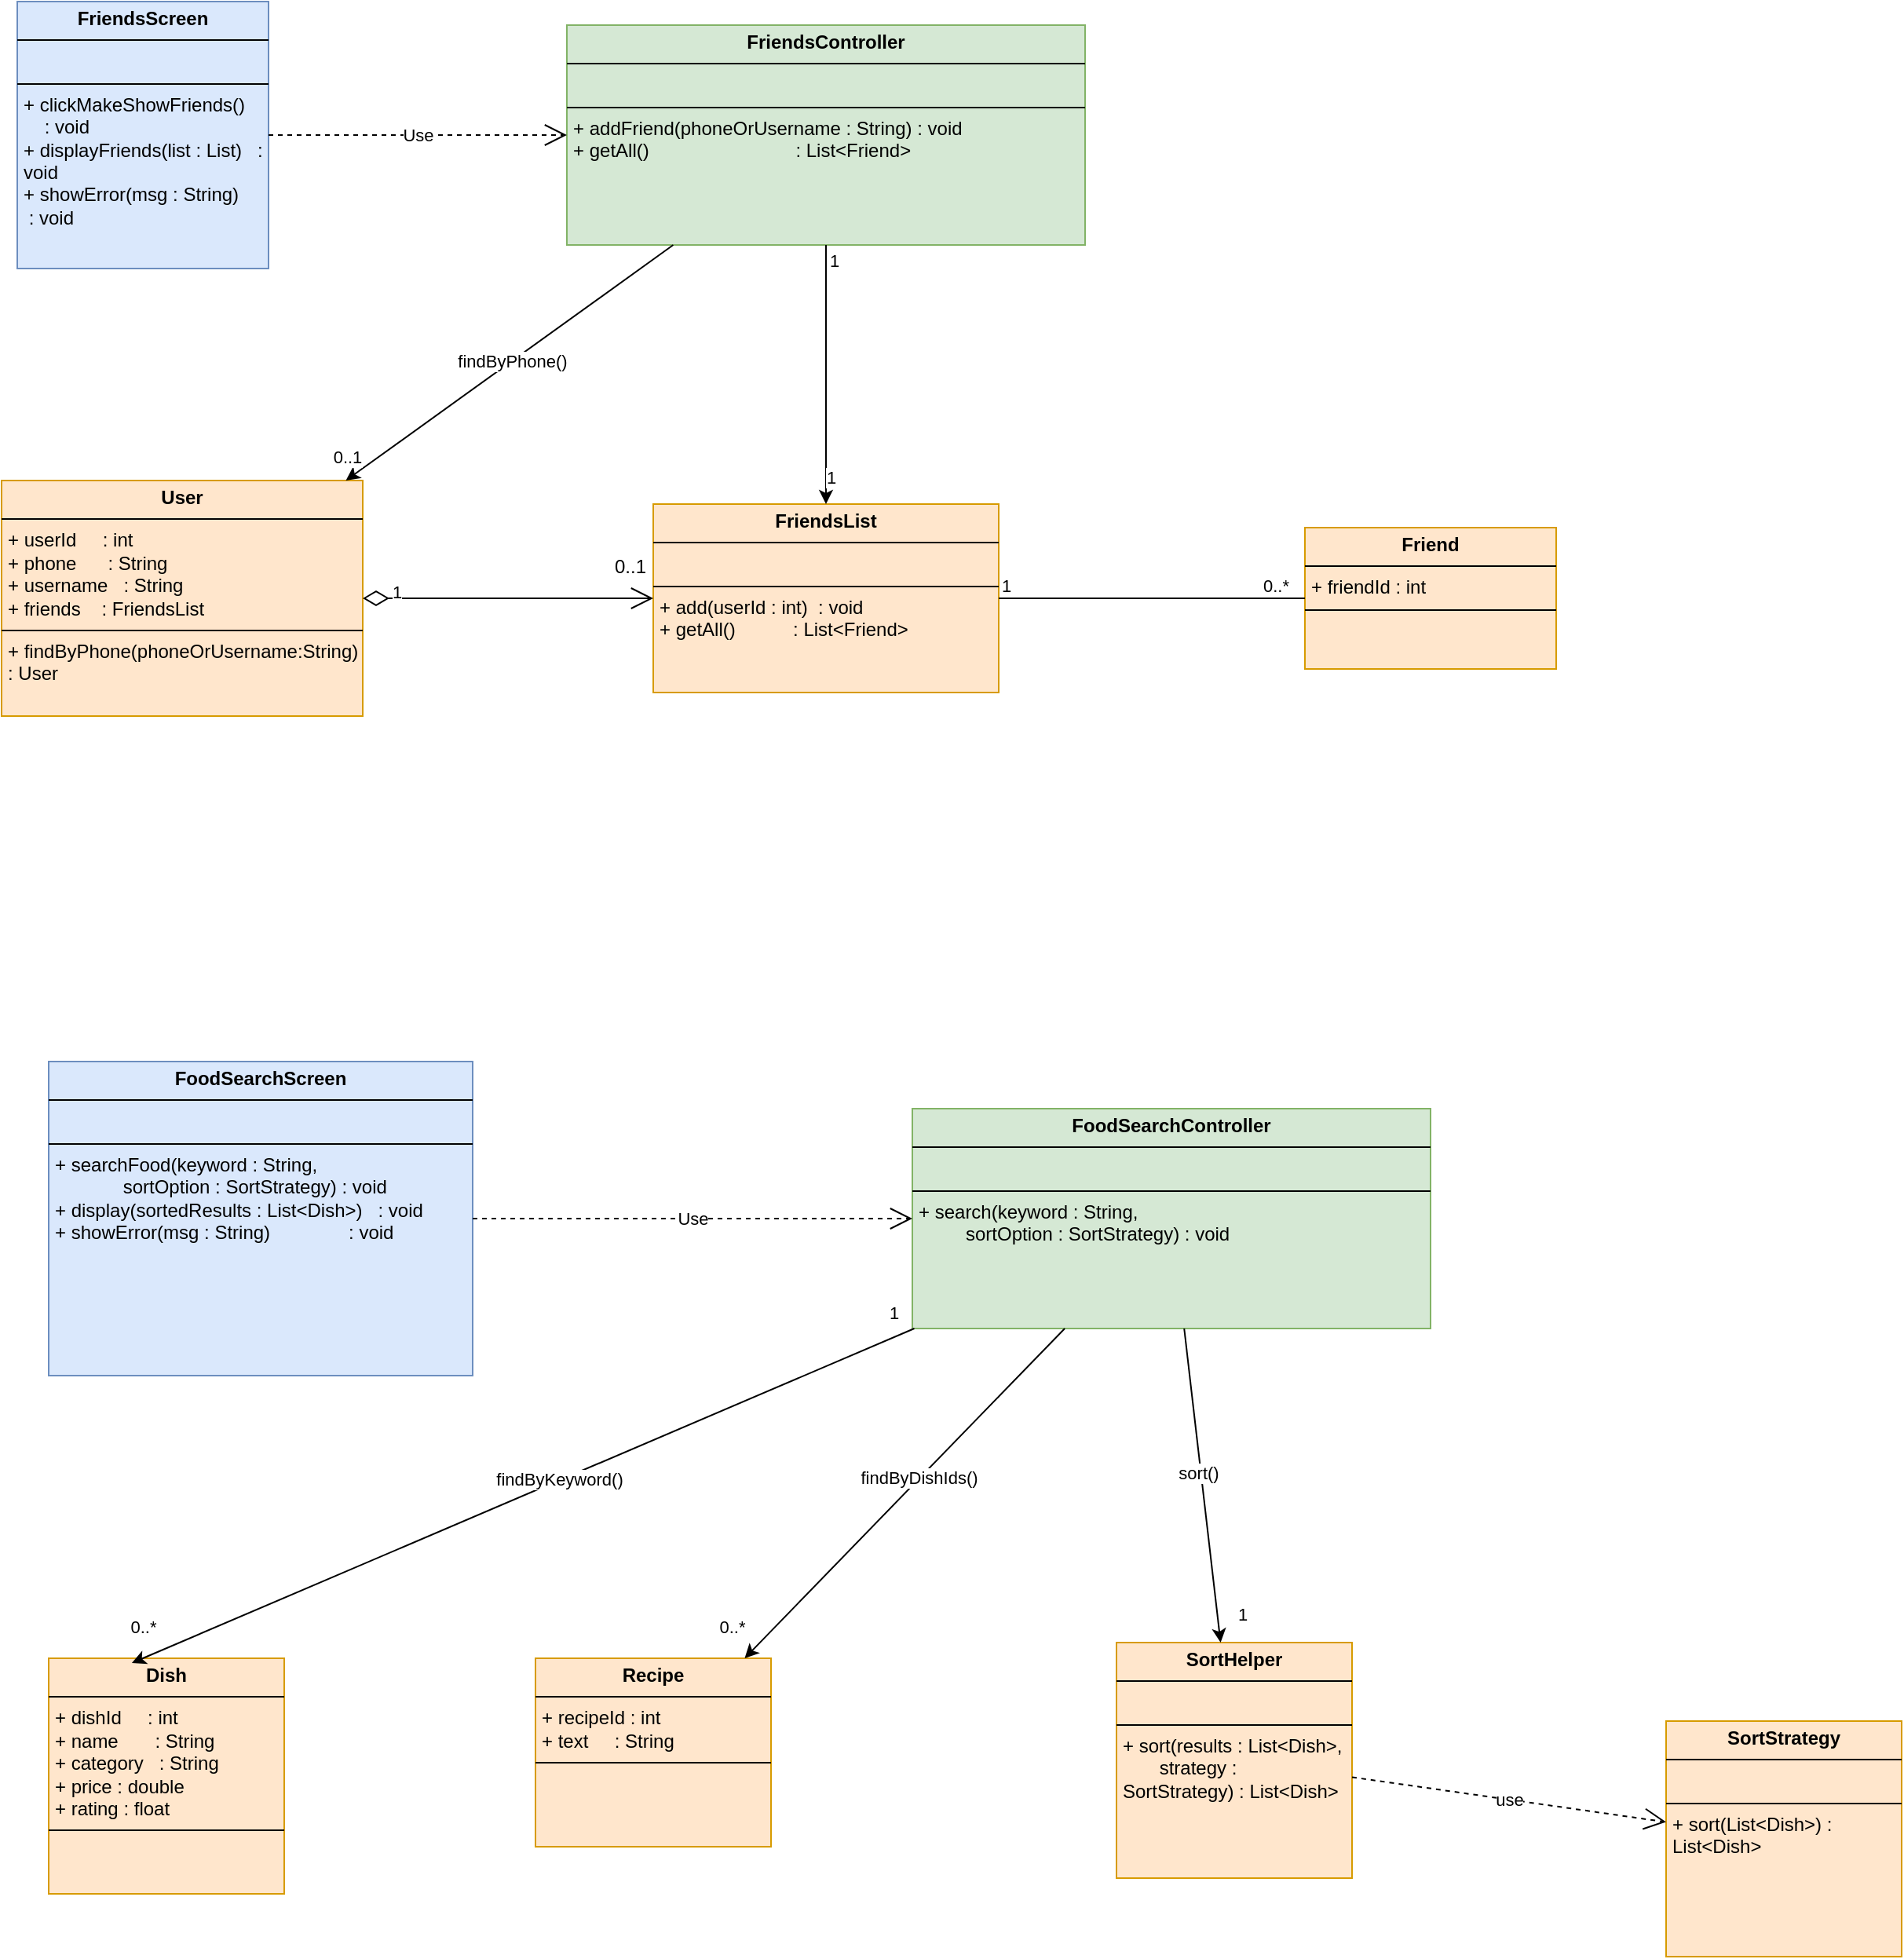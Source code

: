 <mxfile version="27.0.2">
  <diagram id="C5RBs43oDa-KdzZeNtuy" name="Page-1">
    <mxGraphModel dx="1426" dy="849" grid="1" gridSize="10" guides="1" tooltips="1" connect="1" arrows="1" fold="1" page="1" pageScale="1" pageWidth="827" pageHeight="1169" math="0" shadow="0">
      <root>
        <mxCell id="WIyWlLk6GJQsqaUBKTNV-0" />
        <mxCell id="WIyWlLk6GJQsqaUBKTNV-1" parent="WIyWlLk6GJQsqaUBKTNV-0" />
        <mxCell id="2RWeuXs_AZm_0LKJR2-6-0" value="&lt;p style=&quot;margin:0px;margin-top:4px;text-align:center;&quot;&gt;&lt;b&gt;FriendsScreen&lt;/b&gt;&lt;/p&gt;&lt;hr size=&quot;1&quot; style=&quot;border-style:solid;&quot;&gt;&lt;p style=&quot;margin:0px;margin-left:4px;&quot;&gt;&lt;br&gt;&lt;/p&gt;&lt;hr size=&quot;1&quot; style=&quot;border-style:solid;&quot;&gt;&lt;p style=&quot;margin:0px;margin-left:4px;&quot;&gt;&lt;span style=&quot;background-color: transparent; color: light-dark(rgb(0, 0, 0), rgb(255, 255, 255));&quot;&gt;+ clickMakeShowFriends()&amp;nbsp; &amp;nbsp; &amp;nbsp; &amp;nbsp; : void&lt;/span&gt;&lt;/p&gt;&lt;p style=&quot;margin:0px;margin-left:4px;&quot;&gt;+ displayFriends(list : List)&amp;nbsp; &amp;nbsp;: void&lt;/p&gt;&lt;p style=&quot;margin:0px;margin-left:4px;&quot;&gt;+ showError(msg : String)&amp;nbsp; &amp;nbsp; &amp;nbsp; &amp;nbsp;: void&lt;/p&gt;" style="verticalAlign=top;align=left;overflow=fill;html=1;whiteSpace=wrap;fillColor=#dae8fc;strokeColor=#6c8ebf;" vertex="1" parent="WIyWlLk6GJQsqaUBKTNV-1">
          <mxGeometry x="110" y="45" width="160" height="170" as="geometry" />
        </mxCell>
        <mxCell id="2RWeuXs_AZm_0LKJR2-6-1" value="&lt;p style=&quot;margin:0px;margin-top:4px;text-align:center;&quot;&gt;&lt;b&gt;FriendsController&lt;/b&gt;&lt;/p&gt;&lt;hr size=&quot;1&quot; style=&quot;border-style:solid;&quot;&gt;&lt;p style=&quot;margin:0px;margin-left:4px;&quot;&gt;&lt;br&gt;&lt;/p&gt;&lt;hr size=&quot;1&quot; style=&quot;border-style:solid;&quot;&gt;&lt;p style=&quot;margin:0px;margin-left:4px;&quot;&gt;&lt;span style=&quot;background-color: transparent;&quot;&gt;+ addFriend(phoneOrUsername : String) : void&lt;/span&gt;&lt;/p&gt;&lt;p style=&quot;margin:0px;margin-left:4px;&quot;&gt;+ getAll()&amp;nbsp; &amp;nbsp; &amp;nbsp; &amp;nbsp; &amp;nbsp; &amp;nbsp; &amp;nbsp; &amp;nbsp; &amp;nbsp; &amp;nbsp; &amp;nbsp; &amp;nbsp; &amp;nbsp; &amp;nbsp; : List&amp;lt;Friend&amp;gt;&lt;/p&gt;" style="verticalAlign=top;align=left;overflow=fill;html=1;whiteSpace=wrap;fillColor=#d5e8d4;strokeColor=#82b366;" vertex="1" parent="WIyWlLk6GJQsqaUBKTNV-1">
          <mxGeometry x="460" y="60" width="330" height="140" as="geometry" />
        </mxCell>
        <mxCell id="2RWeuXs_AZm_0LKJR2-6-5" value="&lt;p style=&quot;margin:0px;margin-top:4px;text-align:center;&quot;&gt;&lt;b&gt;User&lt;/b&gt;&lt;/p&gt;&lt;hr size=&quot;1&quot; style=&quot;border-style:solid;&quot;&gt;&lt;p style=&quot;margin:0px;margin-left:4px;&quot;&gt;&lt;span style=&quot;background-color: transparent;&quot;&gt;+ userId&amp;nbsp; &amp;nbsp; &amp;nbsp;: int&lt;/span&gt;&lt;/p&gt;&lt;p style=&quot;margin:0px;margin-left:4px;&quot;&gt;+ phone&amp;nbsp; &amp;nbsp; &amp;nbsp; : String&lt;/p&gt;&lt;p style=&quot;margin:0px;margin-left:4px;&quot;&gt;+ username&amp;nbsp; &amp;nbsp;: String&lt;/p&gt;&lt;p style=&quot;margin:0px;margin-left:4px;&quot;&gt;+ friends&amp;nbsp; &amp;nbsp; : FriendsList&amp;nbsp;&lt;/p&gt;&lt;hr size=&quot;1&quot; style=&quot;border-style:solid;&quot;&gt;&lt;p style=&quot;margin:0px;margin-left:4px;&quot;&gt;+ findByPhone(phoneOrUsername:String) : User&lt;/p&gt;" style="verticalAlign=top;align=left;overflow=fill;html=1;whiteSpace=wrap;fillColor=#ffe6cc;strokeColor=#d79b00;" vertex="1" parent="WIyWlLk6GJQsqaUBKTNV-1">
          <mxGeometry x="100" y="350" width="230" height="150" as="geometry" />
        </mxCell>
        <mxCell id="2RWeuXs_AZm_0LKJR2-6-6" value="&lt;p style=&quot;margin:0px;margin-top:4px;text-align:center;&quot;&gt;&lt;b&gt;FriendsList&lt;/b&gt;&lt;/p&gt;&lt;hr size=&quot;1&quot; style=&quot;border-style:solid;&quot;&gt;&lt;p style=&quot;margin:0px;margin-left:4px;&quot;&gt;&lt;br&gt;&lt;/p&gt;&lt;hr size=&quot;1&quot; style=&quot;border-style:solid;&quot;&gt;&lt;p style=&quot;margin:0px;margin-left:4px;&quot;&gt;&lt;span style=&quot;background-color: transparent;&quot;&gt;+ add(userId : int)&amp;nbsp; : void&lt;/span&gt;&lt;/p&gt;&lt;p style=&quot;margin:0px;margin-left:4px;&quot;&gt;+ getAll()&amp;nbsp; &amp;nbsp; &amp;nbsp; &amp;nbsp; &amp;nbsp; &amp;nbsp;: List&amp;lt;Friend&amp;gt;&lt;/p&gt;" style="verticalAlign=top;align=left;overflow=fill;html=1;whiteSpace=wrap;fillColor=#ffe6cc;strokeColor=#d79b00;" vertex="1" parent="WIyWlLk6GJQsqaUBKTNV-1">
          <mxGeometry x="515" y="365" width="220" height="120" as="geometry" />
        </mxCell>
        <mxCell id="2RWeuXs_AZm_0LKJR2-6-7" value="&lt;p style=&quot;margin:0px;margin-top:4px;text-align:center;&quot;&gt;&lt;b&gt;Friend&lt;/b&gt;&lt;/p&gt;&lt;hr size=&quot;1&quot; style=&quot;border-style:solid;&quot;&gt;&lt;p style=&quot;margin:0px;margin-left:4px;&quot;&gt;+ friendId : int&lt;/p&gt;&lt;hr size=&quot;1&quot; style=&quot;border-style:solid;&quot;&gt;&lt;p style=&quot;margin:0px;margin-left:4px;&quot;&gt;&lt;br&gt;&lt;/p&gt;" style="verticalAlign=top;align=left;overflow=fill;html=1;whiteSpace=wrap;fillColor=#ffe6cc;strokeColor=#d79b00;" vertex="1" parent="WIyWlLk6GJQsqaUBKTNV-1">
          <mxGeometry x="930" y="380" width="160" height="90" as="geometry" />
        </mxCell>
        <mxCell id="2RWeuXs_AZm_0LKJR2-6-8" value="Use" style="endArrow=open;endSize=12;dashed=1;html=1;rounded=0;" edge="1" parent="WIyWlLk6GJQsqaUBKTNV-1" source="2RWeuXs_AZm_0LKJR2-6-0" target="2RWeuXs_AZm_0LKJR2-6-1">
          <mxGeometry width="160" relative="1" as="geometry">
            <mxPoint x="330" y="240" as="sourcePoint" />
            <mxPoint x="490" y="240" as="targetPoint" />
          </mxGeometry>
        </mxCell>
        <mxCell id="2RWeuXs_AZm_0LKJR2-6-9" value="" style="endArrow=classic;html=1;rounded=0;" edge="1" parent="WIyWlLk6GJQsqaUBKTNV-1" source="2RWeuXs_AZm_0LKJR2-6-1" target="2RWeuXs_AZm_0LKJR2-6-5">
          <mxGeometry width="50" height="50" relative="1" as="geometry">
            <mxPoint x="390" y="360" as="sourcePoint" />
            <mxPoint x="440" y="310" as="targetPoint" />
          </mxGeometry>
        </mxCell>
        <mxCell id="2RWeuXs_AZm_0LKJR2-6-33" value="findByPhone()" style="edgeLabel;html=1;align=center;verticalAlign=middle;resizable=0;points=[];" vertex="1" connectable="0" parent="2RWeuXs_AZm_0LKJR2-6-9">
          <mxGeometry x="-0.014" relative="1" as="geometry">
            <mxPoint as="offset" />
          </mxGeometry>
        </mxCell>
        <mxCell id="2RWeuXs_AZm_0LKJR2-6-39" value="0..1" style="edgeLabel;html=1;align=center;verticalAlign=middle;resizable=0;points=[];" vertex="1" connectable="0" parent="2RWeuXs_AZm_0LKJR2-6-9">
          <mxGeometry x="0.82" y="-2" relative="1" as="geometry">
            <mxPoint x="-17" as="offset" />
          </mxGeometry>
        </mxCell>
        <mxCell id="2RWeuXs_AZm_0LKJR2-6-10" value="1" style="endArrow=open;html=1;endSize=12;startArrow=diamondThin;startSize=14;startFill=0;edgeStyle=orthogonalEdgeStyle;align=left;verticalAlign=bottom;rounded=0;" edge="1" parent="WIyWlLk6GJQsqaUBKTNV-1" source="2RWeuXs_AZm_0LKJR2-6-5" target="2RWeuXs_AZm_0LKJR2-6-6">
          <mxGeometry x="-0.822" y="-5" relative="1" as="geometry">
            <mxPoint x="430" y="290" as="sourcePoint" />
            <mxPoint x="590" y="290" as="targetPoint" />
            <mxPoint as="offset" />
          </mxGeometry>
        </mxCell>
        <mxCell id="2RWeuXs_AZm_0LKJR2-6-11" value="0..1" style="text;html=1;align=center;verticalAlign=middle;resizable=0;points=[];autosize=1;strokeColor=none;fillColor=none;" vertex="1" parent="WIyWlLk6GJQsqaUBKTNV-1">
          <mxGeometry x="480" y="390" width="40" height="30" as="geometry" />
        </mxCell>
        <mxCell id="2RWeuXs_AZm_0LKJR2-6-14" value="" style="endArrow=classic;html=1;rounded=0;" edge="1" parent="WIyWlLk6GJQsqaUBKTNV-1" target="2RWeuXs_AZm_0LKJR2-6-6">
          <mxGeometry width="50" height="50" relative="1" as="geometry">
            <mxPoint x="625" y="200" as="sourcePoint" />
            <mxPoint x="570" y="310" as="targetPoint" />
          </mxGeometry>
        </mxCell>
        <mxCell id="2RWeuXs_AZm_0LKJR2-6-37" value="1" style="edgeLabel;html=1;align=center;verticalAlign=middle;resizable=0;points=[];" vertex="1" connectable="0" parent="2RWeuXs_AZm_0LKJR2-6-14">
          <mxGeometry x="-0.879" y="3" relative="1" as="geometry">
            <mxPoint x="2" as="offset" />
          </mxGeometry>
        </mxCell>
        <mxCell id="2RWeuXs_AZm_0LKJR2-6-38" value="1" style="edgeLabel;html=1;align=center;verticalAlign=middle;resizable=0;points=[];" vertex="1" connectable="0" parent="2RWeuXs_AZm_0LKJR2-6-14">
          <mxGeometry x="0.794" y="3" relative="1" as="geometry">
            <mxPoint as="offset" />
          </mxGeometry>
        </mxCell>
        <mxCell id="2RWeuXs_AZm_0LKJR2-6-15" value="&lt;p style=&quot;margin:0px;margin-top:4px;text-align:center;&quot;&gt;&lt;b&gt;FoodSearchScreen&lt;/b&gt;&lt;/p&gt;&lt;hr size=&quot;1&quot; style=&quot;border-style:solid;&quot;&gt;&lt;p style=&quot;margin:0px;margin-left:4px;&quot;&gt;&lt;br&gt;&lt;/p&gt;&lt;hr size=&quot;1&quot; style=&quot;border-style:solid;&quot;&gt;&lt;p style=&quot;margin:0px;margin-left:4px;&quot;&gt;&lt;span style=&quot;background-color: transparent; color: light-dark(rgb(0, 0, 0), rgb(255, 255, 255));&quot;&gt;+ searchFood(keyword : String,&lt;/span&gt;&lt;/p&gt;&lt;p style=&quot;margin:0px;margin-left:4px;&quot;&gt;&amp;nbsp; &amp;nbsp; &amp;nbsp; &amp;nbsp; &amp;nbsp; &amp;nbsp; &amp;nbsp;sortOption : SortStrategy) : void&lt;/p&gt;&lt;p style=&quot;margin:0px;margin-left:4px;&quot;&gt;+ display(sortedResults : List&amp;lt;Dish&amp;gt;)&amp;nbsp; &amp;nbsp;: void&lt;/p&gt;&lt;p style=&quot;margin:0px;margin-left:4px;&quot;&gt;+ showError(msg : String)&amp;nbsp; &amp;nbsp; &amp;nbsp; &amp;nbsp; &amp;nbsp; &amp;nbsp; &amp;nbsp; &amp;nbsp;: void&lt;/p&gt;" style="verticalAlign=top;align=left;overflow=fill;html=1;whiteSpace=wrap;fillColor=#dae8fc;strokeColor=#6c8ebf;" vertex="1" parent="WIyWlLk6GJQsqaUBKTNV-1">
          <mxGeometry x="130" y="720" width="270" height="200" as="geometry" />
        </mxCell>
        <mxCell id="2RWeuXs_AZm_0LKJR2-6-16" value="&lt;p style=&quot;margin:0px;margin-top:4px;text-align:center;&quot;&gt;&lt;b&gt;FoodSearchController&lt;/b&gt;&lt;/p&gt;&lt;hr size=&quot;1&quot; style=&quot;border-style:solid;&quot;&gt;&lt;p style=&quot;margin:0px;margin-left:4px;&quot;&gt;&lt;br&gt;&lt;/p&gt;&lt;hr size=&quot;1&quot; style=&quot;border-style:solid;&quot;&gt;&lt;p style=&quot;margin:0px;margin-left:4px;&quot;&gt;&lt;span style=&quot;background-color: transparent; color: light-dark(rgb(0, 0, 0), rgb(255, 255, 255));&quot;&gt;+ search(keyword : String,&lt;/span&gt;&lt;/p&gt;&lt;p style=&quot;margin:0px;margin-left:4px;&quot;&gt;&amp;nbsp; &amp;nbsp; &amp;nbsp; &amp;nbsp; &amp;nbsp;sortOption : SortStrategy) : void&lt;/p&gt;" style="verticalAlign=top;align=left;overflow=fill;html=1;whiteSpace=wrap;fillColor=#d5e8d4;strokeColor=#82b366;" vertex="1" parent="WIyWlLk6GJQsqaUBKTNV-1">
          <mxGeometry x="680" y="750" width="330" height="140" as="geometry" />
        </mxCell>
        <mxCell id="2RWeuXs_AZm_0LKJR2-6-17" value="&lt;p style=&quot;margin:0px;margin-top:4px;text-align:center;&quot;&gt;&lt;b&gt;Dish&lt;/b&gt;&lt;/p&gt;&lt;hr size=&quot;1&quot; style=&quot;border-style:solid;&quot;&gt;&lt;p style=&quot;margin:0px;margin-left:4px;&quot;&gt;&lt;span style=&quot;background-color: transparent; color: light-dark(rgb(0, 0, 0), rgb(255, 255, 255));&quot;&gt;+ dishId&amp;nbsp; &amp;nbsp; &amp;nbsp;: int&lt;/span&gt;&lt;/p&gt;&lt;p style=&quot;margin:0px;margin-left:4px;&quot;&gt;+ name&amp;nbsp; &amp;nbsp; &amp;nbsp; &amp;nbsp;: String&lt;/p&gt;&lt;p style=&quot;margin:0px;margin-left:4px;&quot;&gt;+ category&amp;nbsp; &amp;nbsp;: String&lt;/p&gt;&lt;p style=&quot;margin:0px;margin-left:4px;&quot;&gt;+ price : double&lt;/p&gt;&lt;p style=&quot;margin:0px;margin-left:4px;&quot;&gt;+ rating : float&lt;/p&gt;&lt;hr size=&quot;1&quot; style=&quot;border-style:solid;&quot;&gt;&lt;p style=&quot;margin:0px;margin-left:4px;&quot;&gt;&lt;br&gt;&lt;/p&gt;" style="verticalAlign=top;align=left;overflow=fill;html=1;whiteSpace=wrap;fillColor=#ffe6cc;strokeColor=#d79b00;" vertex="1" parent="WIyWlLk6GJQsqaUBKTNV-1">
          <mxGeometry x="130" y="1100" width="150" height="150" as="geometry" />
        </mxCell>
        <mxCell id="2RWeuXs_AZm_0LKJR2-6-18" value="&lt;p style=&quot;margin:0px;margin-top:4px;text-align:center;&quot;&gt;&lt;b&gt;Recipe&lt;/b&gt;&lt;/p&gt;&lt;hr size=&quot;1&quot; style=&quot;border-style:solid;&quot;&gt;&lt;p style=&quot;margin:0px;margin-left:4px;&quot;&gt;&lt;span style=&quot;background-color: transparent; color: light-dark(rgb(0, 0, 0), rgb(255, 255, 255));&quot;&gt;+ recipeId : int&lt;/span&gt;&lt;/p&gt;&lt;p style=&quot;margin:0px;margin-left:4px;&quot;&gt;+ text&amp;nbsp; &amp;nbsp; &amp;nbsp;: String&lt;/p&gt;&lt;hr size=&quot;1&quot; style=&quot;border-style:solid;&quot;&gt;&lt;p style=&quot;margin:0px;margin-left:4px;&quot;&gt;&lt;br&gt;&lt;/p&gt;" style="verticalAlign=top;align=left;overflow=fill;html=1;whiteSpace=wrap;fillColor=#ffe6cc;strokeColor=#d79b00;" vertex="1" parent="WIyWlLk6GJQsqaUBKTNV-1">
          <mxGeometry x="440" y="1100" width="150" height="120" as="geometry" />
        </mxCell>
        <mxCell id="2RWeuXs_AZm_0LKJR2-6-19" value="&lt;p style=&quot;margin:0px;margin-top:4px;text-align:center;&quot;&gt;&lt;b&gt;SortHelper&lt;/b&gt;&lt;/p&gt;&lt;hr size=&quot;1&quot; style=&quot;border-style:solid;&quot;&gt;&lt;p style=&quot;margin:0px;margin-left:4px;&quot;&gt;&lt;br&gt;&lt;/p&gt;&lt;hr size=&quot;1&quot; style=&quot;border-style:solid;&quot;&gt;&lt;p style=&quot;margin:0px;margin-left:4px;&quot;&gt;&lt;span style=&quot;background-color: transparent; color: light-dark(rgb(0, 0, 0), rgb(255, 255, 255));&quot;&gt;+ sort(results : List&amp;lt;Dish&amp;gt;,&lt;/span&gt;&lt;/p&gt;&lt;p style=&quot;margin:0px;margin-left:4px;&quot;&gt;&amp;nbsp; &amp;nbsp; &amp;nbsp; &amp;nbsp;strategy : SortStrategy) : List&amp;lt;Dish&amp;gt;&lt;/p&gt;" style="verticalAlign=top;align=left;overflow=fill;html=1;whiteSpace=wrap;fillColor=#ffe6cc;strokeColor=#d79b00;" vertex="1" parent="WIyWlLk6GJQsqaUBKTNV-1">
          <mxGeometry x="810" y="1090" width="150" height="150" as="geometry" />
        </mxCell>
        <mxCell id="2RWeuXs_AZm_0LKJR2-6-20" value="&lt;p style=&quot;margin:0px;margin-top:4px;text-align:center;&quot;&gt;&lt;b&gt;SortStrategy&lt;/b&gt;&lt;/p&gt;&lt;hr size=&quot;1&quot; style=&quot;border-style:solid;&quot;&gt;&lt;p style=&quot;margin:0px;margin-left:4px;&quot;&gt;&lt;br&gt;&lt;/p&gt;&lt;hr size=&quot;1&quot; style=&quot;border-style:solid;&quot;&gt;&lt;p style=&quot;margin:0px;margin-left:4px;&quot;&gt;&lt;span style=&quot;background-color: transparent; color: light-dark(rgb(0, 0, 0), rgb(255, 255, 255));&quot;&gt;+ sort(List&amp;lt;Dish&amp;gt;) : List&amp;lt;Dish&amp;gt;&lt;/span&gt;&lt;/p&gt;" style="verticalAlign=top;align=left;overflow=fill;html=1;whiteSpace=wrap;fillColor=#ffe6cc;strokeColor=#d79b00;" vertex="1" parent="WIyWlLk6GJQsqaUBKTNV-1">
          <mxGeometry x="1160" y="1140" width="150" height="150" as="geometry" />
        </mxCell>
        <mxCell id="2RWeuXs_AZm_0LKJR2-6-21" value="Use" style="endArrow=open;endSize=12;dashed=1;html=1;rounded=0;" edge="1" parent="WIyWlLk6GJQsqaUBKTNV-1" source="2RWeuXs_AZm_0LKJR2-6-15" target="2RWeuXs_AZm_0LKJR2-6-16">
          <mxGeometry width="160" relative="1" as="geometry">
            <mxPoint x="590" y="940" as="sourcePoint" />
            <mxPoint x="750" y="940" as="targetPoint" />
          </mxGeometry>
        </mxCell>
        <mxCell id="2RWeuXs_AZm_0LKJR2-6-22" value="" style="endArrow=classic;html=1;rounded=0;entryX=0.353;entryY=0.02;entryDx=0;entryDy=0;entryPerimeter=0;" edge="1" parent="WIyWlLk6GJQsqaUBKTNV-1" source="2RWeuXs_AZm_0LKJR2-6-16" target="2RWeuXs_AZm_0LKJR2-6-17">
          <mxGeometry width="50" height="50" relative="1" as="geometry">
            <mxPoint x="640" y="960" as="sourcePoint" />
            <mxPoint x="690" y="910" as="targetPoint" />
          </mxGeometry>
        </mxCell>
        <mxCell id="2RWeuXs_AZm_0LKJR2-6-23" value="findByKeyword()" style="edgeLabel;html=1;align=center;verticalAlign=middle;resizable=0;points=[];" vertex="1" connectable="0" parent="2RWeuXs_AZm_0LKJR2-6-22">
          <mxGeometry x="-0.094" y="-2" relative="1" as="geometry">
            <mxPoint y="1" as="offset" />
          </mxGeometry>
        </mxCell>
        <mxCell id="2RWeuXs_AZm_0LKJR2-6-35" value="1" style="edgeLabel;html=1;align=center;verticalAlign=middle;resizable=0;points=[];" vertex="1" connectable="0" parent="2RWeuXs_AZm_0LKJR2-6-22">
          <mxGeometry x="-0.944" y="2" relative="1" as="geometry">
            <mxPoint y="-18" as="offset" />
          </mxGeometry>
        </mxCell>
        <mxCell id="2RWeuXs_AZm_0LKJR2-6-36" value="0..*" style="edgeLabel;html=1;align=center;verticalAlign=middle;resizable=0;points=[];" vertex="1" connectable="0" parent="2RWeuXs_AZm_0LKJR2-6-22">
          <mxGeometry x="0.923" y="-3" relative="1" as="geometry">
            <mxPoint x="-11" y="-12" as="offset" />
          </mxGeometry>
        </mxCell>
        <mxCell id="2RWeuXs_AZm_0LKJR2-6-24" value="" style="endArrow=classic;html=1;rounded=0;" edge="1" parent="WIyWlLk6GJQsqaUBKTNV-1" source="2RWeuXs_AZm_0LKJR2-6-16" target="2RWeuXs_AZm_0LKJR2-6-18">
          <mxGeometry width="50" height="50" relative="1" as="geometry">
            <mxPoint x="691" y="900" as="sourcePoint" />
            <mxPoint x="193" y="1113" as="targetPoint" />
          </mxGeometry>
        </mxCell>
        <mxCell id="2RWeuXs_AZm_0LKJR2-6-25" value="findByDishIds()" style="edgeLabel;html=1;align=center;verticalAlign=middle;resizable=0;points=[];" vertex="1" connectable="0" parent="2RWeuXs_AZm_0LKJR2-6-24">
          <mxGeometry x="-0.094" y="-2" relative="1" as="geometry">
            <mxPoint y="1" as="offset" />
          </mxGeometry>
        </mxCell>
        <mxCell id="2RWeuXs_AZm_0LKJR2-6-26" value="" style="endArrow=classic;html=1;rounded=0;strokeWidth=1;" edge="1" parent="WIyWlLk6GJQsqaUBKTNV-1" source="2RWeuXs_AZm_0LKJR2-6-16" target="2RWeuXs_AZm_0LKJR2-6-19">
          <mxGeometry width="50" height="50" relative="1" as="geometry">
            <mxPoint x="790" y="900" as="sourcePoint" />
            <mxPoint x="595" y="1110" as="targetPoint" />
          </mxGeometry>
        </mxCell>
        <mxCell id="2RWeuXs_AZm_0LKJR2-6-27" value="sort()" style="edgeLabel;html=1;align=center;verticalAlign=middle;resizable=0;points=[];" vertex="1" connectable="0" parent="2RWeuXs_AZm_0LKJR2-6-26">
          <mxGeometry x="-0.094" y="-2" relative="1" as="geometry">
            <mxPoint y="1" as="offset" />
          </mxGeometry>
        </mxCell>
        <mxCell id="2RWeuXs_AZm_0LKJR2-6-41" value="1" style="edgeLabel;html=1;align=center;verticalAlign=middle;resizable=0;points=[];" vertex="1" connectable="0" parent="2RWeuXs_AZm_0LKJR2-6-26">
          <mxGeometry x="0.82" relative="1" as="geometry">
            <mxPoint x="16" as="offset" />
          </mxGeometry>
        </mxCell>
        <mxCell id="2RWeuXs_AZm_0LKJR2-6-29" value="" style="endArrow=none;html=1;edgeStyle=orthogonalEdgeStyle;rounded=0;" edge="1" parent="WIyWlLk6GJQsqaUBKTNV-1" source="2RWeuXs_AZm_0LKJR2-6-6" target="2RWeuXs_AZm_0LKJR2-6-7">
          <mxGeometry relative="1" as="geometry">
            <mxPoint x="800" y="370" as="sourcePoint" />
            <mxPoint x="750" y="440" as="targetPoint" />
          </mxGeometry>
        </mxCell>
        <mxCell id="2RWeuXs_AZm_0LKJR2-6-30" value="1" style="edgeLabel;resizable=0;html=1;align=left;verticalAlign=bottom;" connectable="0" vertex="1" parent="2RWeuXs_AZm_0LKJR2-6-29">
          <mxGeometry x="-1" relative="1" as="geometry" />
        </mxCell>
        <mxCell id="2RWeuXs_AZm_0LKJR2-6-31" value="0..*" style="edgeLabel;resizable=0;html=1;align=right;verticalAlign=bottom;" connectable="0" vertex="1" parent="2RWeuXs_AZm_0LKJR2-6-29">
          <mxGeometry x="1" relative="1" as="geometry">
            <mxPoint x="-10" as="offset" />
          </mxGeometry>
        </mxCell>
        <mxCell id="2RWeuXs_AZm_0LKJR2-6-34" value="use" style="endArrow=open;endSize=12;dashed=1;html=1;rounded=0;" edge="1" parent="WIyWlLk6GJQsqaUBKTNV-1" source="2RWeuXs_AZm_0LKJR2-6-19" target="2RWeuXs_AZm_0LKJR2-6-20">
          <mxGeometry x="-0.0" width="160" relative="1" as="geometry">
            <mxPoint x="590" y="1140" as="sourcePoint" />
            <mxPoint x="750" y="1140" as="targetPoint" />
            <mxPoint as="offset" />
          </mxGeometry>
        </mxCell>
        <mxCell id="2RWeuXs_AZm_0LKJR2-6-40" value="0..*" style="edgeLabel;html=1;align=center;verticalAlign=middle;resizable=0;points=[];" vertex="1" connectable="0" parent="WIyWlLk6GJQsqaUBKTNV-1">
          <mxGeometry x="199.996" y="1090.024" as="geometry">
            <mxPoint x="365" y="-10" as="offset" />
          </mxGeometry>
        </mxCell>
      </root>
    </mxGraphModel>
  </diagram>
</mxfile>
